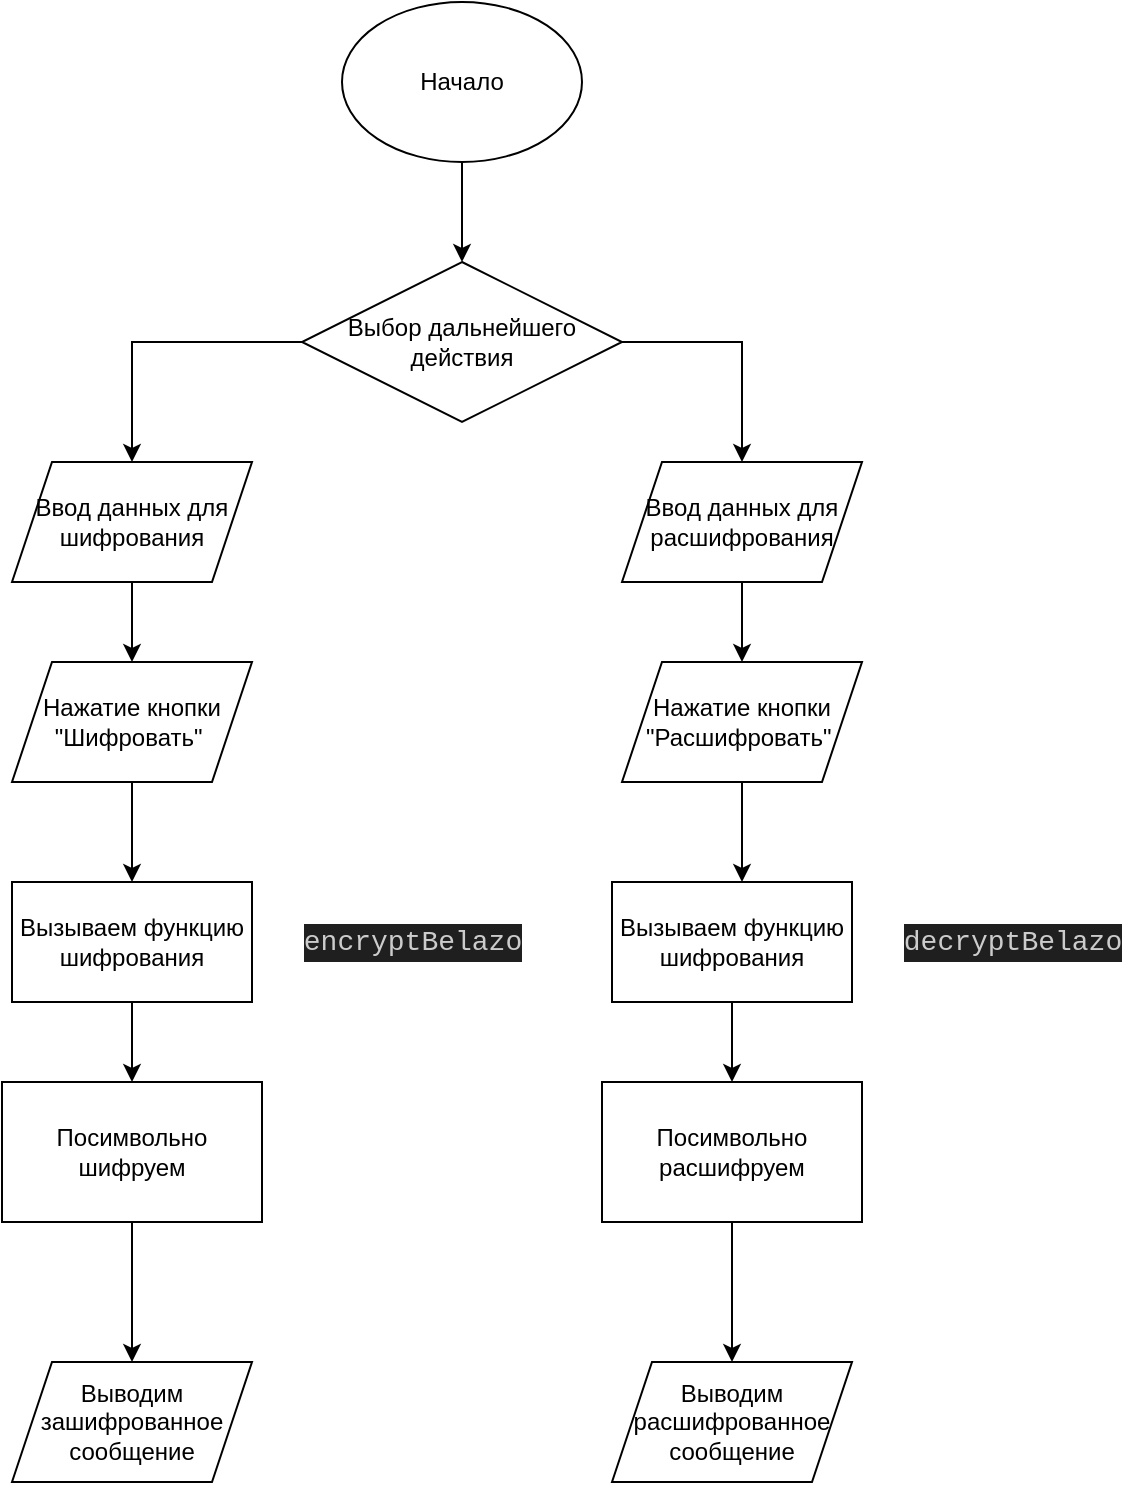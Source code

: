<mxfile version="21.3.5" type="device">
  <diagram name="Страница 1" id="Bz_lrxthTzE5kPFzRARQ">
    <mxGraphModel dx="474" dy="755" grid="1" gridSize="10" guides="1" tooltips="1" connect="1" arrows="1" fold="1" page="1" pageScale="1" pageWidth="827" pageHeight="1169" math="0" shadow="0">
      <root>
        <mxCell id="0" />
        <mxCell id="1" parent="0" />
        <mxCell id="dbUdUkjzLWqy8CMi3rsd-3" value="" style="edgeStyle=orthogonalEdgeStyle;rounded=0;orthogonalLoop=1;jettySize=auto;html=1;" parent="1" source="dbUdUkjzLWqy8CMi3rsd-1" target="dbUdUkjzLWqy8CMi3rsd-2" edge="1">
          <mxGeometry relative="1" as="geometry" />
        </mxCell>
        <mxCell id="dbUdUkjzLWqy8CMi3rsd-1" value="Начало" style="ellipse;whiteSpace=wrap;html=1;" parent="1" vertex="1">
          <mxGeometry x="410" y="360" width="120" height="80" as="geometry" />
        </mxCell>
        <mxCell id="dbUdUkjzLWqy8CMi3rsd-6" value="" style="edgeStyle=orthogonalEdgeStyle;rounded=0;orthogonalLoop=1;jettySize=auto;html=1;" parent="1" source="dbUdUkjzLWqy8CMi3rsd-2" target="dbUdUkjzLWqy8CMi3rsd-5" edge="1">
          <mxGeometry relative="1" as="geometry" />
        </mxCell>
        <mxCell id="dbUdUkjzLWqy8CMi3rsd-8" value="" style="edgeStyle=orthogonalEdgeStyle;rounded=0;orthogonalLoop=1;jettySize=auto;html=1;exitX=1;exitY=0.5;exitDx=0;exitDy=0;" parent="1" source="dbUdUkjzLWqy8CMi3rsd-2" target="dbUdUkjzLWqy8CMi3rsd-7" edge="1">
          <mxGeometry relative="1" as="geometry" />
        </mxCell>
        <mxCell id="dbUdUkjzLWqy8CMi3rsd-2" value="Выбор дальнейшего действия" style="rhombus;whiteSpace=wrap;html=1;" parent="1" vertex="1">
          <mxGeometry x="390" y="490" width="160" height="80" as="geometry" />
        </mxCell>
        <mxCell id="dbUdUkjzLWqy8CMi3rsd-10" value="" style="edgeStyle=orthogonalEdgeStyle;rounded=0;orthogonalLoop=1;jettySize=auto;html=1;" parent="1" source="dbUdUkjzLWqy8CMi3rsd-5" target="dbUdUkjzLWqy8CMi3rsd-9" edge="1">
          <mxGeometry relative="1" as="geometry" />
        </mxCell>
        <mxCell id="dbUdUkjzLWqy8CMi3rsd-5" value="Ввод данных для шифрования" style="shape=parallelogram;perimeter=parallelogramPerimeter;whiteSpace=wrap;html=1;fixedSize=1;" parent="1" vertex="1">
          <mxGeometry x="245" y="590" width="120" height="60" as="geometry" />
        </mxCell>
        <mxCell id="dbUdUkjzLWqy8CMi3rsd-12" value="" style="edgeStyle=orthogonalEdgeStyle;rounded=0;orthogonalLoop=1;jettySize=auto;html=1;" parent="1" source="dbUdUkjzLWqy8CMi3rsd-7" target="dbUdUkjzLWqy8CMi3rsd-11" edge="1">
          <mxGeometry relative="1" as="geometry" />
        </mxCell>
        <mxCell id="dbUdUkjzLWqy8CMi3rsd-7" value="Ввод данных для расшифрования" style="shape=parallelogram;perimeter=parallelogramPerimeter;whiteSpace=wrap;html=1;fixedSize=1;" parent="1" vertex="1">
          <mxGeometry x="550" y="590" width="120" height="60" as="geometry" />
        </mxCell>
        <mxCell id="dbUdUkjzLWqy8CMi3rsd-14" value="" style="edgeStyle=orthogonalEdgeStyle;rounded=0;orthogonalLoop=1;jettySize=auto;html=1;" parent="1" source="dbUdUkjzLWqy8CMi3rsd-9" target="dbUdUkjzLWqy8CMi3rsd-13" edge="1">
          <mxGeometry relative="1" as="geometry" />
        </mxCell>
        <mxCell id="dbUdUkjzLWqy8CMi3rsd-9" value="Нажатие кнопки &quot;Шифровать&quot;&amp;nbsp;" style="shape=parallelogram;perimeter=parallelogramPerimeter;whiteSpace=wrap;html=1;fixedSize=1;" parent="1" vertex="1">
          <mxGeometry x="245" y="690" width="120" height="60" as="geometry" />
        </mxCell>
        <mxCell id="dbUdUkjzLWqy8CMi3rsd-16" value="" style="edgeStyle=orthogonalEdgeStyle;rounded=0;orthogonalLoop=1;jettySize=auto;html=1;" parent="1" source="dbUdUkjzLWqy8CMi3rsd-11" edge="1">
          <mxGeometry relative="1" as="geometry">
            <mxPoint x="610" y="800" as="targetPoint" />
          </mxGeometry>
        </mxCell>
        <mxCell id="dbUdUkjzLWqy8CMi3rsd-11" value="Нажатие кнопки &quot;Расшифровать&quot;&amp;nbsp;" style="shape=parallelogram;perimeter=parallelogramPerimeter;whiteSpace=wrap;html=1;fixedSize=1;" parent="1" vertex="1">
          <mxGeometry x="550" y="690" width="120" height="60" as="geometry" />
        </mxCell>
        <mxCell id="dbUdUkjzLWqy8CMi3rsd-18" value="" style="edgeStyle=orthogonalEdgeStyle;rounded=0;orthogonalLoop=1;jettySize=auto;html=1;" parent="1" source="dbUdUkjzLWqy8CMi3rsd-13" edge="1">
          <mxGeometry relative="1" as="geometry">
            <mxPoint x="305" y="900" as="targetPoint" />
          </mxGeometry>
        </mxCell>
        <mxCell id="dbUdUkjzLWqy8CMi3rsd-13" value="Вызываем функцию шифрования" style="rounded=0;whiteSpace=wrap;html=1;" parent="1" vertex="1">
          <mxGeometry x="245" y="800" width="120" height="60" as="geometry" />
        </mxCell>
        <mxCell id="5L_uXerfsb5XP3WXKPKb-2" value="&lt;div style=&quot;color: rgb(204, 204, 204); background-color: rgb(31, 31, 31); font-family: Consolas, &amp;quot;Courier New&amp;quot;, monospace; font-size: 14px; line-height: 19px;&quot;&gt;&lt;div style=&quot;line-height: 19px;&quot;&gt;&lt;div style=&quot;line-height: 19px;&quot;&gt;&lt;div style=&quot;line-height: 19px;&quot;&gt;&lt;div style=&quot;line-height: 19px;&quot;&gt;encryptBelazo&lt;/div&gt;&lt;/div&gt;&lt;/div&gt;&lt;/div&gt;&lt;/div&gt;" style="text;html=1;align=center;verticalAlign=middle;resizable=0;points=[];autosize=1;strokeColor=none;fillColor=none;" parent="1" vertex="1">
          <mxGeometry x="385" y="815" width="120" height="30" as="geometry" />
        </mxCell>
        <mxCell id="5L_uXerfsb5XP3WXKPKb-5" value="" style="edgeStyle=orthogonalEdgeStyle;rounded=0;orthogonalLoop=1;jettySize=auto;html=1;" parent="1" source="5L_uXerfsb5XP3WXKPKb-3" target="5L_uXerfsb5XP3WXKPKb-4" edge="1">
          <mxGeometry relative="1" as="geometry" />
        </mxCell>
        <mxCell id="5L_uXerfsb5XP3WXKPKb-3" value="Посимвольно шифруем" style="whiteSpace=wrap;html=1;" parent="1" vertex="1">
          <mxGeometry x="240" y="900" width="130" height="70" as="geometry" />
        </mxCell>
        <mxCell id="5L_uXerfsb5XP3WXKPKb-4" value="Выводим зашифрованное сообщение" style="shape=parallelogram;perimeter=parallelogramPerimeter;whiteSpace=wrap;html=1;fixedSize=1;" parent="1" vertex="1">
          <mxGeometry x="245" y="1040" width="120" height="60" as="geometry" />
        </mxCell>
        <mxCell id="5L_uXerfsb5XP3WXKPKb-6" value="" style="edgeStyle=orthogonalEdgeStyle;rounded=0;orthogonalLoop=1;jettySize=auto;html=1;" parent="1" source="5L_uXerfsb5XP3WXKPKb-7" edge="1">
          <mxGeometry relative="1" as="geometry">
            <mxPoint x="605" y="900" as="targetPoint" />
          </mxGeometry>
        </mxCell>
        <mxCell id="5L_uXerfsb5XP3WXKPKb-7" value="Вызываем функцию шифрования" style="rounded=0;whiteSpace=wrap;html=1;" parent="1" vertex="1">
          <mxGeometry x="545" y="800" width="120" height="60" as="geometry" />
        </mxCell>
        <mxCell id="5L_uXerfsb5XP3WXKPKb-8" value="&lt;div style=&quot;color: rgb(204, 204, 204); background-color: rgb(31, 31, 31); font-family: Consolas, &amp;quot;Courier New&amp;quot;, monospace; font-size: 14px; line-height: 19px;&quot;&gt;&lt;div style=&quot;line-height: 19px;&quot;&gt;&lt;div style=&quot;line-height: 19px;&quot;&gt;&lt;div style=&quot;line-height: 19px;&quot;&gt;&lt;div style=&quot;line-height: 19px;&quot;&gt;&lt;div style=&quot;line-height: 19px;&quot;&gt;decryptBelazo&lt;/div&gt;&lt;/div&gt;&lt;/div&gt;&lt;/div&gt;&lt;/div&gt;&lt;/div&gt;" style="text;html=1;align=center;verticalAlign=middle;resizable=0;points=[];autosize=1;strokeColor=none;fillColor=none;" parent="1" vertex="1">
          <mxGeometry x="685" y="815" width="120" height="30" as="geometry" />
        </mxCell>
        <mxCell id="5L_uXerfsb5XP3WXKPKb-9" value="" style="edgeStyle=orthogonalEdgeStyle;rounded=0;orthogonalLoop=1;jettySize=auto;html=1;" parent="1" source="5L_uXerfsb5XP3WXKPKb-10" target="5L_uXerfsb5XP3WXKPKb-11" edge="1">
          <mxGeometry relative="1" as="geometry" />
        </mxCell>
        <mxCell id="5L_uXerfsb5XP3WXKPKb-10" value="Посимвольно расшифруем" style="whiteSpace=wrap;html=1;" parent="1" vertex="1">
          <mxGeometry x="540" y="900" width="130" height="70" as="geometry" />
        </mxCell>
        <mxCell id="5L_uXerfsb5XP3WXKPKb-11" value="Выводим расшифрованное сообщение" style="shape=parallelogram;perimeter=parallelogramPerimeter;whiteSpace=wrap;html=1;fixedSize=1;" parent="1" vertex="1">
          <mxGeometry x="545" y="1040" width="120" height="60" as="geometry" />
        </mxCell>
      </root>
    </mxGraphModel>
  </diagram>
</mxfile>
